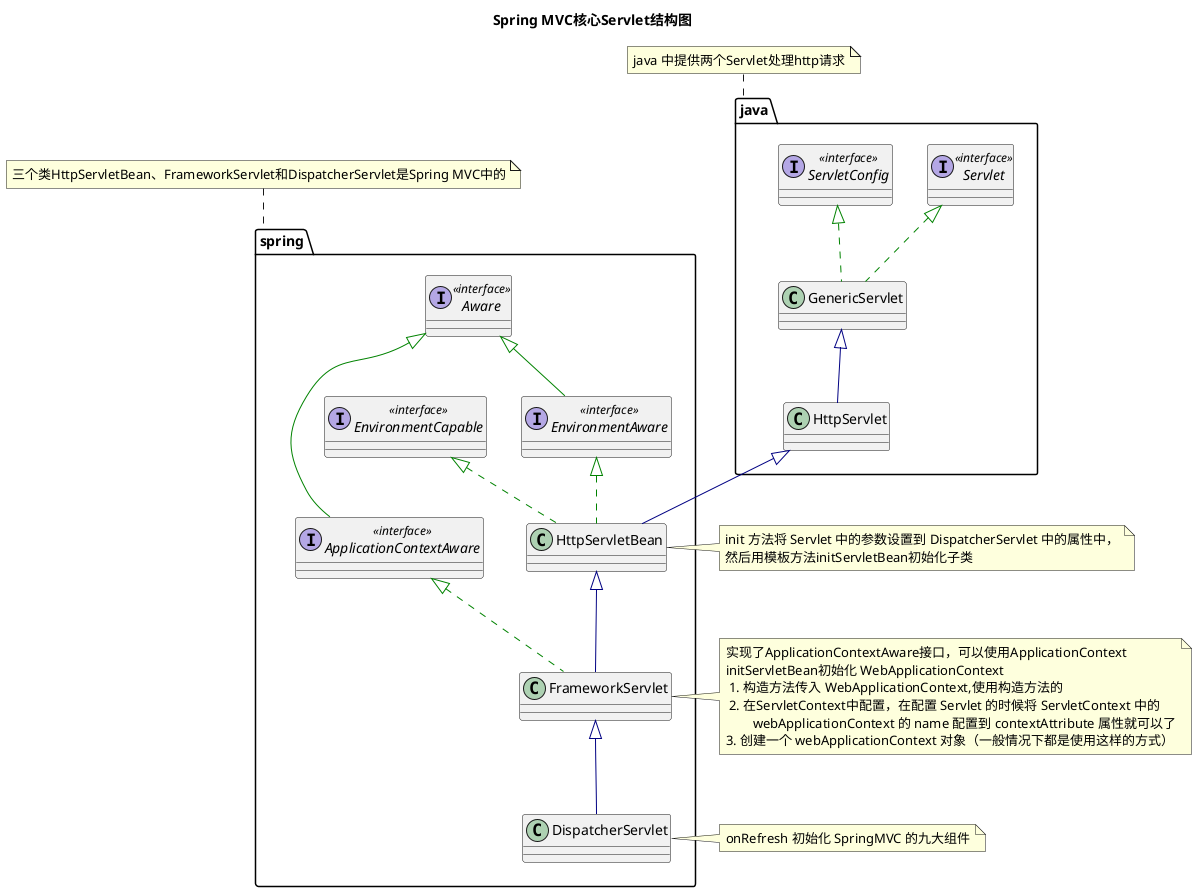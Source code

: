 @startuml

title Spring MVC核心Servlet结构图

package java{
interface Servlet << interface >>
interface ServletConfig << interface >>
class GenericServlet
class HttpServlet
}
package spring{
interface ApplicationContextAware << interface >>
interface Aware << interface >>
class DispatcherServlet
interface EnvironmentAware << interface >>
interface EnvironmentCapable << interface >>
class FrameworkServlet
class HttpServletBean
}

note top of java:java 中提供两个Servlet处理http请求
note top of spring:三个类HttpServletBean、FrameworkServlet和DispatcherServlet是Spring MVC中的

note right of HttpServletBean
	init 方法将 Servlet 中的参数设置到 DispatcherServlet 中的属性中，
	然后用模板方法initServletBean初始化子类
end note
note left of FrameworkServlet
	实现了ApplicationContextAware接口，可以使用ApplicationContext
	initServletBean初始化 WebApplicationContext
  1. 构造方法传入 WebApplicationContext,使用构造方法的
  2. 在ServletContext中配置，在配置 Servlet 的时候将 ServletContext 中的
		webApplicationContext 的 name 配置到 contextAttribute 属性就可以了
	3. 创建一个 webApplicationContext 对象（一般情况下都是使用这样的方式）
end note
note left of DispatcherServlet
	onRefresh 初始化 SpringMVC 的九大组件
end note



Servlet                     ^-[#008200,dashed]-     GenericServlet
ServletConfig               ^-[#008200,dashed]-     GenericServlet
GenericServlet              ^-[#000082,plain]-      HttpServlet
HttpServlet                 ^-[#000082,plain]-      HttpServletBean


Aware                       ^-[#008200,plain]-      ApplicationContextAware
Aware                       ^-[#008200,plain]-      EnvironmentAware
EnvironmentAware            ^-[#008200,dashed]-     HttpServletBean
EnvironmentCapable          ^-[#008200,dashed]-     HttpServletBean
ApplicationContextAware     ^-[#008200,dashed]-     FrameworkServlet
HttpServletBean             ^-[#000082,plain]-      FrameworkServlet
FrameworkServlet            ^-[#000082,plain]-      DispatcherServlet
@enduml
